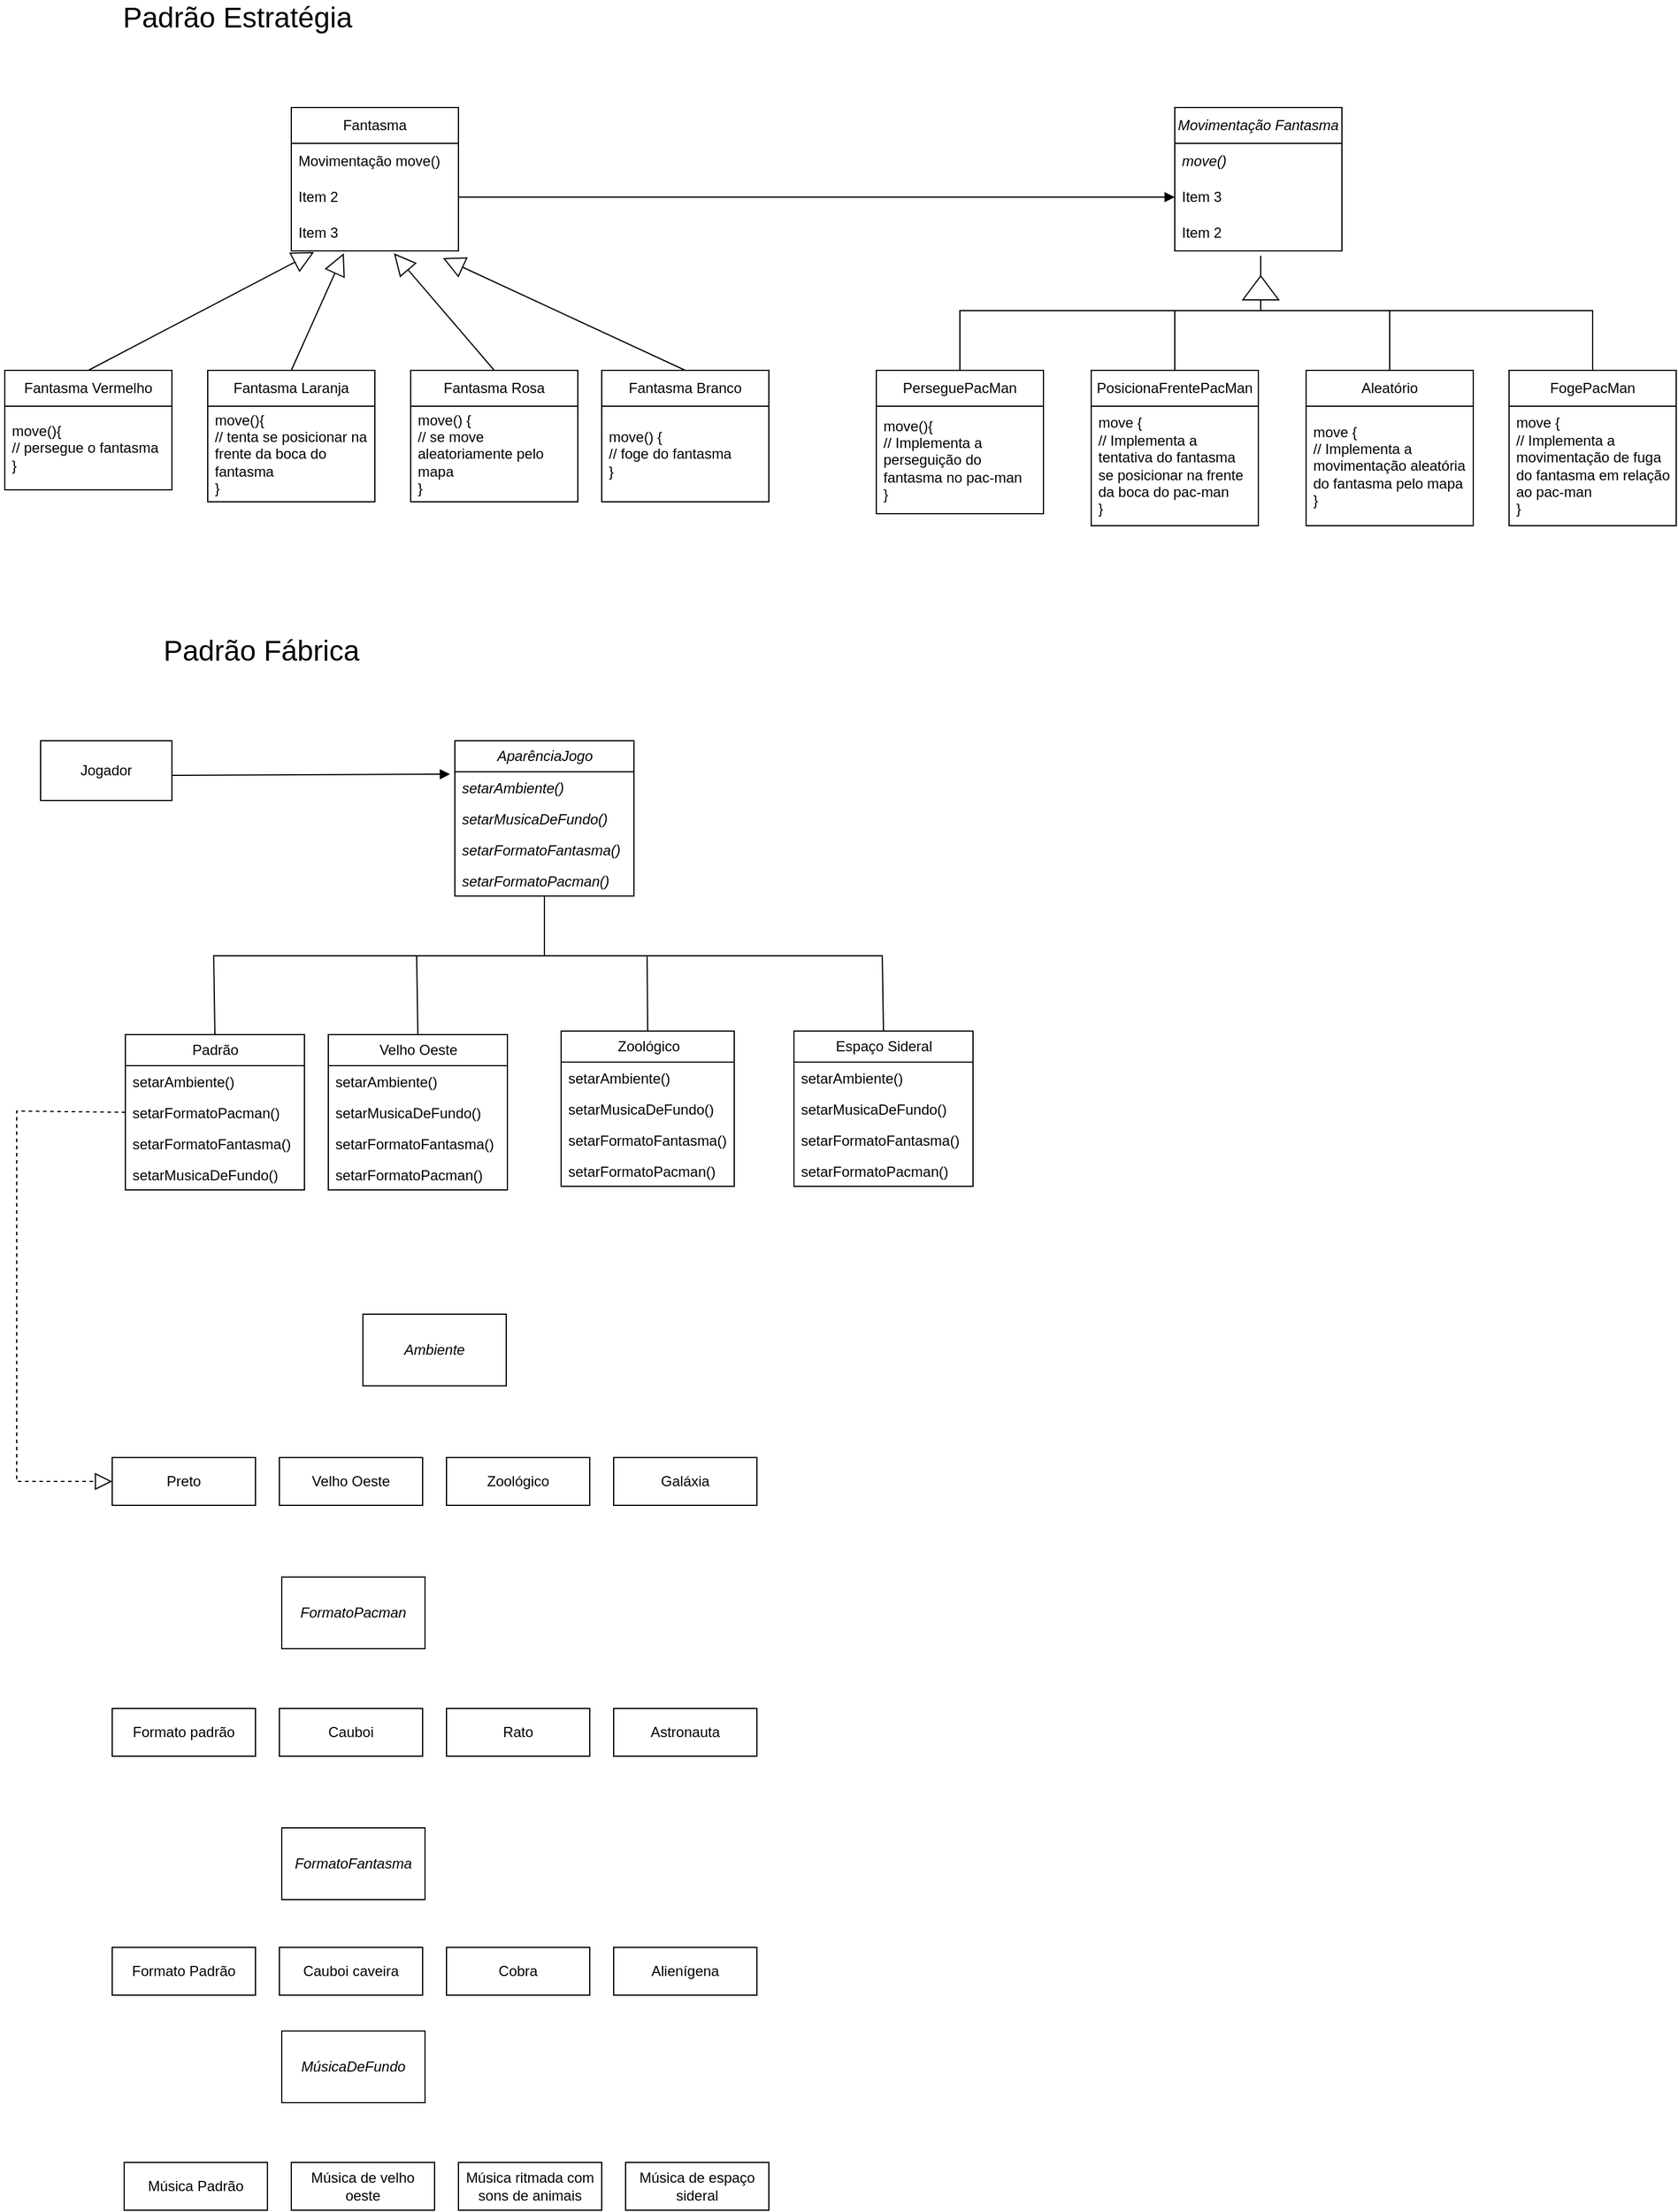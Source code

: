 <mxfile version="21.8.2" type="github">
  <diagram name="Page-1" id="leCUkOZR9ksM7nFm31TO">
    <mxGraphModel dx="1434" dy="782" grid="1" gridSize="10" guides="1" tooltips="1" connect="1" arrows="1" fold="1" page="1" pageScale="1" pageWidth="850" pageHeight="1100" math="0" shadow="0">
      <root>
        <mxCell id="0" />
        <mxCell id="1" parent="0" />
        <mxCell id="iyJs9-_Ow2WB98Cz37nA-1" value="Fantasma" style="swimlane;fontStyle=0;childLayout=stackLayout;horizontal=1;startSize=30;horizontalStack=0;resizeParent=1;resizeParentMax=0;resizeLast=0;collapsible=1;marginBottom=0;whiteSpace=wrap;html=1;" vertex="1" parent="1">
          <mxGeometry x="280" y="110" width="140" height="120" as="geometry" />
        </mxCell>
        <mxCell id="iyJs9-_Ow2WB98Cz37nA-2" value="Movimentação move()" style="text;strokeColor=none;fillColor=none;align=left;verticalAlign=middle;spacingLeft=4;spacingRight=4;overflow=hidden;points=[[0,0.5],[1,0.5]];portConstraint=eastwest;rotatable=0;whiteSpace=wrap;html=1;" vertex="1" parent="iyJs9-_Ow2WB98Cz37nA-1">
          <mxGeometry y="30" width="140" height="30" as="geometry" />
        </mxCell>
        <mxCell id="iyJs9-_Ow2WB98Cz37nA-3" value="Item 2" style="text;strokeColor=none;fillColor=none;align=left;verticalAlign=middle;spacingLeft=4;spacingRight=4;overflow=hidden;points=[[0,0.5],[1,0.5]];portConstraint=eastwest;rotatable=0;whiteSpace=wrap;html=1;" vertex="1" parent="iyJs9-_Ow2WB98Cz37nA-1">
          <mxGeometry y="60" width="140" height="30" as="geometry" />
        </mxCell>
        <mxCell id="iyJs9-_Ow2WB98Cz37nA-4" value="Item 3" style="text;strokeColor=none;fillColor=none;align=left;verticalAlign=middle;spacingLeft=4;spacingRight=4;overflow=hidden;points=[[0,0.5],[1,0.5]];portConstraint=eastwest;rotatable=0;whiteSpace=wrap;html=1;" vertex="1" parent="iyJs9-_Ow2WB98Cz37nA-1">
          <mxGeometry y="90" width="140" height="30" as="geometry" />
        </mxCell>
        <mxCell id="iyJs9-_Ow2WB98Cz37nA-5" value="Fantasma Vermelho" style="swimlane;fontStyle=0;childLayout=stackLayout;horizontal=1;startSize=30;horizontalStack=0;resizeParent=1;resizeParentMax=0;resizeLast=0;collapsible=1;marginBottom=0;whiteSpace=wrap;html=1;" vertex="1" parent="1">
          <mxGeometry x="40" y="330" width="140" height="100" as="geometry" />
        </mxCell>
        <mxCell id="iyJs9-_Ow2WB98Cz37nA-6" value="move(){&lt;br&gt;// persegue o fantasma&lt;br&gt;}" style="text;strokeColor=none;fillColor=none;align=left;verticalAlign=middle;spacingLeft=4;spacingRight=4;overflow=hidden;points=[[0,0.5],[1,0.5]];portConstraint=eastwest;rotatable=0;whiteSpace=wrap;html=1;" vertex="1" parent="iyJs9-_Ow2WB98Cz37nA-5">
          <mxGeometry y="30" width="140" height="70" as="geometry" />
        </mxCell>
        <mxCell id="iyJs9-_Ow2WB98Cz37nA-9" value="Fantasma Laranja" style="swimlane;fontStyle=0;childLayout=stackLayout;horizontal=1;startSize=30;horizontalStack=0;resizeParent=1;resizeParentMax=0;resizeLast=0;collapsible=1;marginBottom=0;whiteSpace=wrap;html=1;" vertex="1" parent="1">
          <mxGeometry x="210" y="330" width="140" height="110" as="geometry" />
        </mxCell>
        <mxCell id="iyJs9-_Ow2WB98Cz37nA-10" value="move(){&lt;br&gt;// tenta se posicionar na frente da boca do fantasma&lt;br&gt;}" style="text;strokeColor=none;fillColor=none;align=left;verticalAlign=middle;spacingLeft=4;spacingRight=4;overflow=hidden;points=[[0,0.5],[1,0.5]];portConstraint=eastwest;rotatable=0;whiteSpace=wrap;html=1;" vertex="1" parent="iyJs9-_Ow2WB98Cz37nA-9">
          <mxGeometry y="30" width="140" height="80" as="geometry" />
        </mxCell>
        <mxCell id="iyJs9-_Ow2WB98Cz37nA-13" value="Fantasma Rosa" style="swimlane;fontStyle=0;childLayout=stackLayout;horizontal=1;startSize=30;horizontalStack=0;resizeParent=1;resizeParentMax=0;resizeLast=0;collapsible=1;marginBottom=0;whiteSpace=wrap;html=1;" vertex="1" parent="1">
          <mxGeometry x="380" y="330" width="140" height="110" as="geometry" />
        </mxCell>
        <mxCell id="iyJs9-_Ow2WB98Cz37nA-14" value="move() {&lt;br&gt;// se move aleatoriamente pelo mapa&lt;br&gt;}" style="text;strokeColor=none;fillColor=none;align=left;verticalAlign=middle;spacingLeft=4;spacingRight=4;overflow=hidden;points=[[0,0.5],[1,0.5]];portConstraint=eastwest;rotatable=0;whiteSpace=wrap;html=1;" vertex="1" parent="iyJs9-_Ow2WB98Cz37nA-13">
          <mxGeometry y="30" width="140" height="80" as="geometry" />
        </mxCell>
        <mxCell id="iyJs9-_Ow2WB98Cz37nA-17" value="Fantasma Branco" style="swimlane;fontStyle=0;childLayout=stackLayout;horizontal=1;startSize=30;horizontalStack=0;resizeParent=1;resizeParentMax=0;resizeLast=0;collapsible=1;marginBottom=0;whiteSpace=wrap;html=1;" vertex="1" parent="1">
          <mxGeometry x="540" y="330" width="140" height="110" as="geometry" />
        </mxCell>
        <mxCell id="iyJs9-_Ow2WB98Cz37nA-18" value="move() {&lt;br&gt;// foge do fantasma&lt;br&gt;}" style="text;strokeColor=none;fillColor=none;align=left;verticalAlign=middle;spacingLeft=4;spacingRight=4;overflow=hidden;points=[[0,0.5],[1,0.5]];portConstraint=eastwest;rotatable=0;whiteSpace=wrap;html=1;" vertex="1" parent="iyJs9-_Ow2WB98Cz37nA-17">
          <mxGeometry y="30" width="140" height="80" as="geometry" />
        </mxCell>
        <mxCell id="iyJs9-_Ow2WB98Cz37nA-21" value="&lt;i&gt;Movimentação Fantasma&lt;/i&gt;" style="swimlane;fontStyle=0;childLayout=stackLayout;horizontal=1;startSize=30;horizontalStack=0;resizeParent=1;resizeParentMax=0;resizeLast=0;collapsible=1;marginBottom=0;whiteSpace=wrap;html=1;" vertex="1" parent="1">
          <mxGeometry x="1020" y="110" width="140" height="120" as="geometry" />
        </mxCell>
        <mxCell id="iyJs9-_Ow2WB98Cz37nA-22" value="&lt;i&gt;move()&lt;/i&gt;" style="text;strokeColor=none;fillColor=none;align=left;verticalAlign=middle;spacingLeft=4;spacingRight=4;overflow=hidden;points=[[0,0.5],[1,0.5]];portConstraint=eastwest;rotatable=0;whiteSpace=wrap;html=1;" vertex="1" parent="iyJs9-_Ow2WB98Cz37nA-21">
          <mxGeometry y="30" width="140" height="30" as="geometry" />
        </mxCell>
        <mxCell id="iyJs9-_Ow2WB98Cz37nA-24" value="Item 3" style="text;strokeColor=none;fillColor=none;align=left;verticalAlign=middle;spacingLeft=4;spacingRight=4;overflow=hidden;points=[[0,0.5],[1,0.5]];portConstraint=eastwest;rotatable=0;whiteSpace=wrap;html=1;" vertex="1" parent="iyJs9-_Ow2WB98Cz37nA-21">
          <mxGeometry y="60" width="140" height="30" as="geometry" />
        </mxCell>
        <mxCell id="iyJs9-_Ow2WB98Cz37nA-23" value="Item 2" style="text;strokeColor=none;fillColor=none;align=left;verticalAlign=middle;spacingLeft=4;spacingRight=4;overflow=hidden;points=[[0,0.5],[1,0.5]];portConstraint=eastwest;rotatable=0;whiteSpace=wrap;html=1;" vertex="1" parent="iyJs9-_Ow2WB98Cz37nA-21">
          <mxGeometry y="90" width="140" height="30" as="geometry" />
        </mxCell>
        <mxCell id="iyJs9-_Ow2WB98Cz37nA-25" value="PerseguePacMan" style="swimlane;fontStyle=0;childLayout=stackLayout;horizontal=1;startSize=30;horizontalStack=0;resizeParent=1;resizeParentMax=0;resizeLast=0;collapsible=1;marginBottom=0;whiteSpace=wrap;html=1;" vertex="1" parent="1">
          <mxGeometry x="770" y="330" width="140" height="120" as="geometry" />
        </mxCell>
        <mxCell id="iyJs9-_Ow2WB98Cz37nA-26" value="move(){&lt;br&gt;// Implementa a perseguição do fantasma no pac-man&lt;br&gt;}" style="text;strokeColor=none;fillColor=none;align=left;verticalAlign=middle;spacingLeft=4;spacingRight=4;overflow=hidden;points=[[0,0.5],[1,0.5]];portConstraint=eastwest;rotatable=0;whiteSpace=wrap;html=1;" vertex="1" parent="iyJs9-_Ow2WB98Cz37nA-25">
          <mxGeometry y="30" width="140" height="90" as="geometry" />
        </mxCell>
        <mxCell id="iyJs9-_Ow2WB98Cz37nA-29" value="PosicionaFrentePacMan" style="swimlane;fontStyle=0;childLayout=stackLayout;horizontal=1;startSize=30;horizontalStack=0;resizeParent=1;resizeParentMax=0;resizeLast=0;collapsible=1;marginBottom=0;whiteSpace=wrap;html=1;" vertex="1" parent="1">
          <mxGeometry x="950" y="330" width="140" height="130" as="geometry" />
        </mxCell>
        <mxCell id="iyJs9-_Ow2WB98Cz37nA-30" value="move {&lt;br&gt;// Implementa a tentativa do fantasma se posicionar na frente da boca do pac-man&lt;br&gt;}" style="text;strokeColor=none;fillColor=none;align=left;verticalAlign=middle;spacingLeft=4;spacingRight=4;overflow=hidden;points=[[0,0.5],[1,0.5]];portConstraint=eastwest;rotatable=0;whiteSpace=wrap;html=1;" vertex="1" parent="iyJs9-_Ow2WB98Cz37nA-29">
          <mxGeometry y="30" width="140" height="100" as="geometry" />
        </mxCell>
        <mxCell id="iyJs9-_Ow2WB98Cz37nA-33" value="Aleatório" style="swimlane;fontStyle=0;childLayout=stackLayout;horizontal=1;startSize=30;horizontalStack=0;resizeParent=1;resizeParentMax=0;resizeLast=0;collapsible=1;marginBottom=0;whiteSpace=wrap;html=1;" vertex="1" parent="1">
          <mxGeometry x="1130" y="330" width="140" height="130" as="geometry" />
        </mxCell>
        <mxCell id="iyJs9-_Ow2WB98Cz37nA-34" value="move {&lt;br&gt;// Implementa a movimentação aleatória do fantasma pelo mapa&lt;br&gt;}" style="text;strokeColor=none;fillColor=none;align=left;verticalAlign=middle;spacingLeft=4;spacingRight=4;overflow=hidden;points=[[0,0.5],[1,0.5]];portConstraint=eastwest;rotatable=0;whiteSpace=wrap;html=1;" vertex="1" parent="iyJs9-_Ow2WB98Cz37nA-33">
          <mxGeometry y="30" width="140" height="100" as="geometry" />
        </mxCell>
        <mxCell id="iyJs9-_Ow2WB98Cz37nA-37" value="FogePacMan" style="swimlane;fontStyle=0;childLayout=stackLayout;horizontal=1;startSize=30;horizontalStack=0;resizeParent=1;resizeParentMax=0;resizeLast=0;collapsible=1;marginBottom=0;whiteSpace=wrap;html=1;" vertex="1" parent="1">
          <mxGeometry x="1300" y="330" width="140" height="130" as="geometry" />
        </mxCell>
        <mxCell id="iyJs9-_Ow2WB98Cz37nA-38" value="move {&lt;br&gt;// Implementa a movimentação de fuga do fantasma em relação ao pac-man&lt;br&gt;}" style="text;strokeColor=none;fillColor=none;align=left;verticalAlign=middle;spacingLeft=4;spacingRight=4;overflow=hidden;points=[[0,0.5],[1,0.5]];portConstraint=eastwest;rotatable=0;whiteSpace=wrap;html=1;" vertex="1" parent="iyJs9-_Ow2WB98Cz37nA-37">
          <mxGeometry y="30" width="140" height="100" as="geometry" />
        </mxCell>
        <mxCell id="iyJs9-_Ow2WB98Cz37nA-41" value="&lt;font style=&quot;font-size: 24px;&quot;&gt;Padrão Estratégia&lt;/font&gt;" style="text;html=1;strokeColor=none;fillColor=none;align=center;verticalAlign=middle;whiteSpace=wrap;rounded=0;" vertex="1" parent="1">
          <mxGeometry x="70" y="20" width="330" height="30" as="geometry" />
        </mxCell>
        <mxCell id="iyJs9-_Ow2WB98Cz37nA-42" value="&lt;font style=&quot;font-size: 24px;&quot;&gt;Padrão Fábrica&lt;/font&gt;" style="text;html=1;strokeColor=none;fillColor=none;align=center;verticalAlign=middle;whiteSpace=wrap;rounded=0;" vertex="1" parent="1">
          <mxGeometry x="90" y="550" width="330" height="30" as="geometry" />
        </mxCell>
        <mxCell id="iyJs9-_Ow2WB98Cz37nA-43" value="" style="endArrow=none;html=1;rounded=0;exitX=0.5;exitY=0;exitDx=0;exitDy=0;entryX=0.514;entryY=1.133;entryDx=0;entryDy=0;entryPerimeter=0;" edge="1" parent="1" source="iyJs9-_Ow2WB98Cz37nA-25" target="iyJs9-_Ow2WB98Cz37nA-23">
          <mxGeometry width="50" height="50" relative="1" as="geometry">
            <mxPoint x="690" y="410" as="sourcePoint" />
            <mxPoint x="740" y="360" as="targetPoint" />
            <Array as="points">
              <mxPoint x="840" y="280" />
              <mxPoint x="1092" y="280" />
            </Array>
          </mxGeometry>
        </mxCell>
        <mxCell id="iyJs9-_Ow2WB98Cz37nA-44" value="" style="triangle;whiteSpace=wrap;html=1;rotation=-90;" vertex="1" parent="1">
          <mxGeometry x="1082" y="246" width="20" height="30" as="geometry" />
        </mxCell>
        <mxCell id="iyJs9-_Ow2WB98Cz37nA-48" value="" style="endArrow=none;html=1;rounded=0;exitX=0.5;exitY=0;exitDx=0;exitDy=0;" edge="1" parent="1" source="iyJs9-_Ow2WB98Cz37nA-29">
          <mxGeometry width="50" height="50" relative="1" as="geometry">
            <mxPoint x="690" y="410" as="sourcePoint" />
            <mxPoint x="1020" y="280" as="targetPoint" />
          </mxGeometry>
        </mxCell>
        <mxCell id="iyJs9-_Ow2WB98Cz37nA-49" value="" style="endArrow=none;html=1;rounded=0;exitX=0.5;exitY=0;exitDx=0;exitDy=0;" edge="1" parent="1" source="iyJs9-_Ow2WB98Cz37nA-33">
          <mxGeometry width="50" height="50" relative="1" as="geometry">
            <mxPoint x="690" y="410" as="sourcePoint" />
            <mxPoint x="1090" y="280" as="targetPoint" />
            <Array as="points">
              <mxPoint x="1200" y="280" />
            </Array>
          </mxGeometry>
        </mxCell>
        <mxCell id="iyJs9-_Ow2WB98Cz37nA-50" value="" style="endArrow=none;html=1;rounded=0;entryX=0.5;entryY=0;entryDx=0;entryDy=0;" edge="1" parent="1" target="iyJs9-_Ow2WB98Cz37nA-37">
          <mxGeometry width="50" height="50" relative="1" as="geometry">
            <mxPoint x="1200" y="280" as="sourcePoint" />
            <mxPoint x="1320" y="260" as="targetPoint" />
            <Array as="points">
              <mxPoint x="1370" y="280" />
            </Array>
          </mxGeometry>
        </mxCell>
        <mxCell id="iyJs9-_Ow2WB98Cz37nA-51" value="" style="endArrow=block;endSize=16;endFill=0;html=1;rounded=0;exitX=0.5;exitY=0;exitDx=0;exitDy=0;entryX=0.136;entryY=1.033;entryDx=0;entryDy=0;entryPerimeter=0;" edge="1" parent="1" source="iyJs9-_Ow2WB98Cz37nA-5" target="iyJs9-_Ow2WB98Cz37nA-4">
          <mxGeometry width="160" relative="1" as="geometry">
            <mxPoint x="110" y="320" as="sourcePoint" />
            <mxPoint x="230" y="230" as="targetPoint" />
          </mxGeometry>
        </mxCell>
        <mxCell id="iyJs9-_Ow2WB98Cz37nA-52" value="" style="endArrow=block;endSize=16;endFill=0;html=1;rounded=0;exitX=0.5;exitY=0;exitDx=0;exitDy=0;entryX=0.314;entryY=1.067;entryDx=0;entryDy=0;entryPerimeter=0;" edge="1" parent="1" source="iyJs9-_Ow2WB98Cz37nA-9" target="iyJs9-_Ow2WB98Cz37nA-4">
          <mxGeometry width="160" relative="1" as="geometry">
            <mxPoint x="120" y="340" as="sourcePoint" />
            <mxPoint x="269" y="251" as="targetPoint" />
          </mxGeometry>
        </mxCell>
        <mxCell id="iyJs9-_Ow2WB98Cz37nA-53" value="" style="endArrow=block;endSize=16;endFill=0;html=1;rounded=0;exitX=0.5;exitY=0;exitDx=0;exitDy=0;entryX=0.614;entryY=1.067;entryDx=0;entryDy=0;entryPerimeter=0;" edge="1" parent="1" source="iyJs9-_Ow2WB98Cz37nA-13" target="iyJs9-_Ow2WB98Cz37nA-4">
          <mxGeometry width="160" relative="1" as="geometry">
            <mxPoint x="130" y="350" as="sourcePoint" />
            <mxPoint x="279" y="261" as="targetPoint" />
          </mxGeometry>
        </mxCell>
        <mxCell id="iyJs9-_Ow2WB98Cz37nA-54" value="" style="endArrow=block;endSize=16;endFill=0;html=1;rounded=0;exitX=0.5;exitY=0;exitDx=0;exitDy=0;entryX=0.907;entryY=1.2;entryDx=0;entryDy=0;entryPerimeter=0;" edge="1" parent="1" source="iyJs9-_Ow2WB98Cz37nA-17" target="iyJs9-_Ow2WB98Cz37nA-4">
          <mxGeometry width="160" relative="1" as="geometry">
            <mxPoint x="140" y="360" as="sourcePoint" />
            <mxPoint x="289" y="271" as="targetPoint" />
          </mxGeometry>
        </mxCell>
        <mxCell id="iyJs9-_Ow2WB98Cz37nA-55" value="" style="html=1;verticalAlign=bottom;endArrow=block;curved=0;rounded=0;exitX=1;exitY=0.5;exitDx=0;exitDy=0;entryX=0;entryY=0.5;entryDx=0;entryDy=0;" edge="1" parent="1" source="iyJs9-_Ow2WB98Cz37nA-3" target="iyJs9-_Ow2WB98Cz37nA-24">
          <mxGeometry width="80" relative="1" as="geometry">
            <mxPoint x="420" y="185" as="sourcePoint" />
            <mxPoint x="220" y="75" as="targetPoint" />
          </mxGeometry>
        </mxCell>
        <mxCell id="iyJs9-_Ow2WB98Cz37nA-56" value="Jogador" style="html=1;whiteSpace=wrap;" vertex="1" parent="1">
          <mxGeometry x="70" y="640" width="110" height="50" as="geometry" />
        </mxCell>
        <mxCell id="iyJs9-_Ow2WB98Cz37nA-85" value="&lt;i&gt;AparênciaJogo&lt;/i&gt;" style="swimlane;fontStyle=0;childLayout=stackLayout;horizontal=1;startSize=26;fillColor=none;horizontalStack=0;resizeParent=1;resizeParentMax=0;resizeLast=0;collapsible=1;marginBottom=0;html=1;" vertex="1" parent="1">
          <mxGeometry x="417" y="640" width="150" height="130" as="geometry" />
        </mxCell>
        <mxCell id="iyJs9-_Ow2WB98Cz37nA-142" value="&lt;i&gt;setarAmbiente()&lt;/i&gt;" style="text;strokeColor=none;fillColor=none;align=left;verticalAlign=top;spacingLeft=4;spacingRight=4;overflow=hidden;rotatable=0;points=[[0,0.5],[1,0.5]];portConstraint=eastwest;whiteSpace=wrap;html=1;" vertex="1" parent="iyJs9-_Ow2WB98Cz37nA-85">
          <mxGeometry y="26" width="150" height="26" as="geometry" />
        </mxCell>
        <mxCell id="iyJs9-_Ow2WB98Cz37nA-145" value="&lt;i&gt;setarMusicaDeFundo()&lt;/i&gt;" style="text;strokeColor=none;fillColor=none;align=left;verticalAlign=top;spacingLeft=4;spacingRight=4;overflow=hidden;rotatable=0;points=[[0,0.5],[1,0.5]];portConstraint=eastwest;whiteSpace=wrap;html=1;" vertex="1" parent="iyJs9-_Ow2WB98Cz37nA-85">
          <mxGeometry y="52" width="150" height="26" as="geometry" />
        </mxCell>
        <mxCell id="iyJs9-_Ow2WB98Cz37nA-144" value="&lt;i&gt;setarFormatoFantasma()&lt;/i&gt;" style="text;strokeColor=none;fillColor=none;align=left;verticalAlign=top;spacingLeft=4;spacingRight=4;overflow=hidden;rotatable=0;points=[[0,0.5],[1,0.5]];portConstraint=eastwest;whiteSpace=wrap;html=1;" vertex="1" parent="iyJs9-_Ow2WB98Cz37nA-85">
          <mxGeometry y="78" width="150" height="26" as="geometry" />
        </mxCell>
        <mxCell id="iyJs9-_Ow2WB98Cz37nA-143" value="&lt;i&gt;setarFormatoPacman()&lt;/i&gt;" style="text;strokeColor=none;fillColor=none;align=left;verticalAlign=top;spacingLeft=4;spacingRight=4;overflow=hidden;rotatable=0;points=[[0,0.5],[1,0.5]];portConstraint=eastwest;whiteSpace=wrap;html=1;" vertex="1" parent="iyJs9-_Ow2WB98Cz37nA-85">
          <mxGeometry y="104" width="150" height="26" as="geometry" />
        </mxCell>
        <mxCell id="iyJs9-_Ow2WB98Cz37nA-89" value="Velho Oeste" style="swimlane;fontStyle=0;childLayout=stackLayout;horizontal=1;startSize=26;fillColor=none;horizontalStack=0;resizeParent=1;resizeParentMax=0;resizeLast=0;collapsible=1;marginBottom=0;html=1;" vertex="1" parent="1">
          <mxGeometry x="311" y="886" width="150" height="130" as="geometry" />
        </mxCell>
        <mxCell id="iyJs9-_Ow2WB98Cz37nA-130" value="setarAmbiente()" style="text;strokeColor=none;fillColor=none;align=left;verticalAlign=top;spacingLeft=4;spacingRight=4;overflow=hidden;rotatable=0;points=[[0,0.5],[1,0.5]];portConstraint=eastwest;whiteSpace=wrap;html=1;" vertex="1" parent="iyJs9-_Ow2WB98Cz37nA-89">
          <mxGeometry y="26" width="150" height="26" as="geometry" />
        </mxCell>
        <mxCell id="iyJs9-_Ow2WB98Cz37nA-133" value="setarMusicaDeFundo()" style="text;strokeColor=none;fillColor=none;align=left;verticalAlign=top;spacingLeft=4;spacingRight=4;overflow=hidden;rotatable=0;points=[[0,0.5],[1,0.5]];portConstraint=eastwest;whiteSpace=wrap;html=1;" vertex="1" parent="iyJs9-_Ow2WB98Cz37nA-89">
          <mxGeometry y="52" width="150" height="26" as="geometry" />
        </mxCell>
        <mxCell id="iyJs9-_Ow2WB98Cz37nA-132" value="setarFormatoFantasma()" style="text;strokeColor=none;fillColor=none;align=left;verticalAlign=top;spacingLeft=4;spacingRight=4;overflow=hidden;rotatable=0;points=[[0,0.5],[1,0.5]];portConstraint=eastwest;whiteSpace=wrap;html=1;" vertex="1" parent="iyJs9-_Ow2WB98Cz37nA-89">
          <mxGeometry y="78" width="150" height="26" as="geometry" />
        </mxCell>
        <mxCell id="iyJs9-_Ow2WB98Cz37nA-131" value="setarFormatoPacman()" style="text;strokeColor=none;fillColor=none;align=left;verticalAlign=top;spacingLeft=4;spacingRight=4;overflow=hidden;rotatable=0;points=[[0,0.5],[1,0.5]];portConstraint=eastwest;whiteSpace=wrap;html=1;" vertex="1" parent="iyJs9-_Ow2WB98Cz37nA-89">
          <mxGeometry y="104" width="150" height="26" as="geometry" />
        </mxCell>
        <mxCell id="iyJs9-_Ow2WB98Cz37nA-93" value="Zoológico" style="swimlane;fontStyle=0;childLayout=stackLayout;horizontal=1;startSize=26;fillColor=none;horizontalStack=0;resizeParent=1;resizeParentMax=0;resizeLast=0;collapsible=1;marginBottom=0;html=1;" vertex="1" parent="1">
          <mxGeometry x="506" y="883" width="145" height="130" as="geometry" />
        </mxCell>
        <mxCell id="iyJs9-_Ow2WB98Cz37nA-134" value="setarAmbiente()" style="text;strokeColor=none;fillColor=none;align=left;verticalAlign=top;spacingLeft=4;spacingRight=4;overflow=hidden;rotatable=0;points=[[0,0.5],[1,0.5]];portConstraint=eastwest;whiteSpace=wrap;html=1;" vertex="1" parent="iyJs9-_Ow2WB98Cz37nA-93">
          <mxGeometry y="26" width="145" height="26" as="geometry" />
        </mxCell>
        <mxCell id="iyJs9-_Ow2WB98Cz37nA-137" value="setarMusicaDeFundo()" style="text;strokeColor=none;fillColor=none;align=left;verticalAlign=top;spacingLeft=4;spacingRight=4;overflow=hidden;rotatable=0;points=[[0,0.5],[1,0.5]];portConstraint=eastwest;whiteSpace=wrap;html=1;" vertex="1" parent="iyJs9-_Ow2WB98Cz37nA-93">
          <mxGeometry y="52" width="145" height="26" as="geometry" />
        </mxCell>
        <mxCell id="iyJs9-_Ow2WB98Cz37nA-136" value="setarFormatoFantasma()" style="text;strokeColor=none;fillColor=none;align=left;verticalAlign=top;spacingLeft=4;spacingRight=4;overflow=hidden;rotatable=0;points=[[0,0.5],[1,0.5]];portConstraint=eastwest;whiteSpace=wrap;html=1;" vertex="1" parent="iyJs9-_Ow2WB98Cz37nA-93">
          <mxGeometry y="78" width="145" height="26" as="geometry" />
        </mxCell>
        <mxCell id="iyJs9-_Ow2WB98Cz37nA-135" value="setarFormatoPacman()" style="text;strokeColor=none;fillColor=none;align=left;verticalAlign=top;spacingLeft=4;spacingRight=4;overflow=hidden;rotatable=0;points=[[0,0.5],[1,0.5]];portConstraint=eastwest;whiteSpace=wrap;html=1;" vertex="1" parent="iyJs9-_Ow2WB98Cz37nA-93">
          <mxGeometry y="104" width="145" height="26" as="geometry" />
        </mxCell>
        <mxCell id="iyJs9-_Ow2WB98Cz37nA-97" value="Espaço Sideral" style="swimlane;fontStyle=0;childLayout=stackLayout;horizontal=1;startSize=26;fillColor=none;horizontalStack=0;resizeParent=1;resizeParentMax=0;resizeLast=0;collapsible=1;marginBottom=0;html=1;" vertex="1" parent="1">
          <mxGeometry x="701" y="883" width="150" height="130" as="geometry" />
        </mxCell>
        <mxCell id="iyJs9-_Ow2WB98Cz37nA-138" value="setarAmbiente()" style="text;strokeColor=none;fillColor=none;align=left;verticalAlign=top;spacingLeft=4;spacingRight=4;overflow=hidden;rotatable=0;points=[[0,0.5],[1,0.5]];portConstraint=eastwest;whiteSpace=wrap;html=1;" vertex="1" parent="iyJs9-_Ow2WB98Cz37nA-97">
          <mxGeometry y="26" width="150" height="26" as="geometry" />
        </mxCell>
        <mxCell id="iyJs9-_Ow2WB98Cz37nA-141" value="setarMusicaDeFundo()" style="text;strokeColor=none;fillColor=none;align=left;verticalAlign=top;spacingLeft=4;spacingRight=4;overflow=hidden;rotatable=0;points=[[0,0.5],[1,0.5]];portConstraint=eastwest;whiteSpace=wrap;html=1;" vertex="1" parent="iyJs9-_Ow2WB98Cz37nA-97">
          <mxGeometry y="52" width="150" height="26" as="geometry" />
        </mxCell>
        <mxCell id="iyJs9-_Ow2WB98Cz37nA-140" value="setarFormatoFantasma()" style="text;strokeColor=none;fillColor=none;align=left;verticalAlign=top;spacingLeft=4;spacingRight=4;overflow=hidden;rotatable=0;points=[[0,0.5],[1,0.5]];portConstraint=eastwest;whiteSpace=wrap;html=1;" vertex="1" parent="iyJs9-_Ow2WB98Cz37nA-97">
          <mxGeometry y="78" width="150" height="26" as="geometry" />
        </mxCell>
        <mxCell id="iyJs9-_Ow2WB98Cz37nA-139" value="setarFormatoPacman()" style="text;strokeColor=none;fillColor=none;align=left;verticalAlign=top;spacingLeft=4;spacingRight=4;overflow=hidden;rotatable=0;points=[[0,0.5],[1,0.5]];portConstraint=eastwest;whiteSpace=wrap;html=1;" vertex="1" parent="iyJs9-_Ow2WB98Cz37nA-97">
          <mxGeometry y="104" width="150" height="26" as="geometry" />
        </mxCell>
        <UserObject label="&lt;i&gt;Ambiente&lt;/i&gt;" treeRoot="1" id="iyJs9-_Ow2WB98Cz37nA-105">
          <mxCell style="whiteSpace=wrap;html=1;align=center;treeFolding=1;treeMoving=1;newEdgeStyle={&quot;edgeStyle&quot;:&quot;elbowEdgeStyle&quot;,&quot;startArrow&quot;:&quot;none&quot;,&quot;endArrow&quot;:&quot;none&quot;};" vertex="1" parent="1">
            <mxGeometry x="340" y="1120" width="120" height="60" as="geometry" />
          </mxCell>
        </UserObject>
        <UserObject label="&lt;i&gt;FormatoPacman&lt;/i&gt;" treeRoot="1" id="iyJs9-_Ow2WB98Cz37nA-106">
          <mxCell style="whiteSpace=wrap;html=1;align=center;treeFolding=1;treeMoving=1;newEdgeStyle={&quot;edgeStyle&quot;:&quot;elbowEdgeStyle&quot;,&quot;startArrow&quot;:&quot;none&quot;,&quot;endArrow&quot;:&quot;none&quot;};" vertex="1" parent="1">
            <mxGeometry x="272" y="1340" width="120" height="60" as="geometry" />
          </mxCell>
        </UserObject>
        <UserObject label="&lt;i&gt;MúsicaDeFundo&lt;/i&gt;" treeRoot="1" id="iyJs9-_Ow2WB98Cz37nA-107">
          <mxCell style="whiteSpace=wrap;html=1;align=center;treeFolding=1;treeMoving=1;newEdgeStyle={&quot;edgeStyle&quot;:&quot;elbowEdgeStyle&quot;,&quot;startArrow&quot;:&quot;none&quot;,&quot;endArrow&quot;:&quot;none&quot;};" vertex="1" parent="1">
            <mxGeometry x="272" y="1720" width="120" height="60" as="geometry" />
          </mxCell>
        </UserObject>
        <UserObject label="&lt;i&gt;FormatoFantasma&lt;/i&gt;" treeRoot="1" id="iyJs9-_Ow2WB98Cz37nA-108">
          <mxCell style="whiteSpace=wrap;html=1;align=center;treeFolding=1;treeMoving=1;newEdgeStyle={&quot;edgeStyle&quot;:&quot;elbowEdgeStyle&quot;,&quot;startArrow&quot;:&quot;none&quot;,&quot;endArrow&quot;:&quot;none&quot;};" vertex="1" parent="1">
            <mxGeometry x="272" y="1550" width="120" height="60" as="geometry" />
          </mxCell>
        </UserObject>
        <mxCell id="iyJs9-_Ow2WB98Cz37nA-109" value="Padrão" style="swimlane;fontStyle=0;childLayout=stackLayout;horizontal=1;startSize=26;fillColor=none;horizontalStack=0;resizeParent=1;resizeParentMax=0;resizeLast=0;collapsible=1;marginBottom=0;html=1;" vertex="1" parent="1">
          <mxGeometry x="141" y="886" width="150" height="130" as="geometry" />
        </mxCell>
        <mxCell id="iyJs9-_Ow2WB98Cz37nA-110" value="setarAmbiente()" style="text;strokeColor=none;fillColor=none;align=left;verticalAlign=top;spacingLeft=4;spacingRight=4;overflow=hidden;rotatable=0;points=[[0,0.5],[1,0.5]];portConstraint=eastwest;whiteSpace=wrap;html=1;" vertex="1" parent="iyJs9-_Ow2WB98Cz37nA-109">
          <mxGeometry y="26" width="150" height="26" as="geometry" />
        </mxCell>
        <mxCell id="iyJs9-_Ow2WB98Cz37nA-111" value="setarFormatoPacman()" style="text;strokeColor=none;fillColor=none;align=left;verticalAlign=top;spacingLeft=4;spacingRight=4;overflow=hidden;rotatable=0;points=[[0,0.5],[1,0.5]];portConstraint=eastwest;whiteSpace=wrap;html=1;" vertex="1" parent="iyJs9-_Ow2WB98Cz37nA-109">
          <mxGeometry y="52" width="150" height="26" as="geometry" />
        </mxCell>
        <mxCell id="iyJs9-_Ow2WB98Cz37nA-112" value="setarFormatoFantasma()" style="text;strokeColor=none;fillColor=none;align=left;verticalAlign=top;spacingLeft=4;spacingRight=4;overflow=hidden;rotatable=0;points=[[0,0.5],[1,0.5]];portConstraint=eastwest;whiteSpace=wrap;html=1;" vertex="1" parent="iyJs9-_Ow2WB98Cz37nA-109">
          <mxGeometry y="78" width="150" height="26" as="geometry" />
        </mxCell>
        <mxCell id="iyJs9-_Ow2WB98Cz37nA-129" value="setarMusicaDeFundo()" style="text;strokeColor=none;fillColor=none;align=left;verticalAlign=top;spacingLeft=4;spacingRight=4;overflow=hidden;rotatable=0;points=[[0,0.5],[1,0.5]];portConstraint=eastwest;whiteSpace=wrap;html=1;" vertex="1" parent="iyJs9-_Ow2WB98Cz37nA-109">
          <mxGeometry y="104" width="150" height="26" as="geometry" />
        </mxCell>
        <UserObject label="Preto" treeRoot="1" id="iyJs9-_Ow2WB98Cz37nA-113">
          <mxCell style="whiteSpace=wrap;html=1;align=center;treeFolding=1;treeMoving=1;newEdgeStyle={&quot;edgeStyle&quot;:&quot;elbowEdgeStyle&quot;,&quot;startArrow&quot;:&quot;none&quot;,&quot;endArrow&quot;:&quot;none&quot;};" vertex="1" parent="1">
            <mxGeometry x="130" y="1240" width="120" height="40" as="geometry" />
          </mxCell>
        </UserObject>
        <UserObject label="Velho Oeste" treeRoot="1" id="iyJs9-_Ow2WB98Cz37nA-114">
          <mxCell style="whiteSpace=wrap;html=1;align=center;treeFolding=1;treeMoving=1;newEdgeStyle={&quot;edgeStyle&quot;:&quot;elbowEdgeStyle&quot;,&quot;startArrow&quot;:&quot;none&quot;,&quot;endArrow&quot;:&quot;none&quot;};" vertex="1" parent="1">
            <mxGeometry x="270" y="1240" width="120" height="40" as="geometry" />
          </mxCell>
        </UserObject>
        <UserObject label="Zoológico" treeRoot="1" id="iyJs9-_Ow2WB98Cz37nA-115">
          <mxCell style="whiteSpace=wrap;html=1;align=center;treeFolding=1;treeMoving=1;newEdgeStyle={&quot;edgeStyle&quot;:&quot;elbowEdgeStyle&quot;,&quot;startArrow&quot;:&quot;none&quot;,&quot;endArrow&quot;:&quot;none&quot;};" vertex="1" parent="1">
            <mxGeometry x="410" y="1240" width="120" height="40" as="geometry" />
          </mxCell>
        </UserObject>
        <UserObject label="Galáxia" treeRoot="1" id="iyJs9-_Ow2WB98Cz37nA-116">
          <mxCell style="whiteSpace=wrap;html=1;align=center;treeFolding=1;treeMoving=1;newEdgeStyle={&quot;edgeStyle&quot;:&quot;elbowEdgeStyle&quot;,&quot;startArrow&quot;:&quot;none&quot;,&quot;endArrow&quot;:&quot;none&quot;};" vertex="1" parent="1">
            <mxGeometry x="550" y="1240" width="120" height="40" as="geometry" />
          </mxCell>
        </UserObject>
        <UserObject label="Formato padrão" treeRoot="1" id="iyJs9-_Ow2WB98Cz37nA-117">
          <mxCell style="whiteSpace=wrap;html=1;align=center;treeFolding=1;treeMoving=1;newEdgeStyle={&quot;edgeStyle&quot;:&quot;elbowEdgeStyle&quot;,&quot;startArrow&quot;:&quot;none&quot;,&quot;endArrow&quot;:&quot;none&quot;};" vertex="1" parent="1">
            <mxGeometry x="130" y="1450" width="120" height="40" as="geometry" />
          </mxCell>
        </UserObject>
        <UserObject label="Cauboi" treeRoot="1" id="iyJs9-_Ow2WB98Cz37nA-118">
          <mxCell style="whiteSpace=wrap;html=1;align=center;treeFolding=1;treeMoving=1;newEdgeStyle={&quot;edgeStyle&quot;:&quot;elbowEdgeStyle&quot;,&quot;startArrow&quot;:&quot;none&quot;,&quot;endArrow&quot;:&quot;none&quot;};" vertex="1" parent="1">
            <mxGeometry x="270" y="1450" width="120" height="40" as="geometry" />
          </mxCell>
        </UserObject>
        <UserObject label="Rato" treeRoot="1" id="iyJs9-_Ow2WB98Cz37nA-119">
          <mxCell style="whiteSpace=wrap;html=1;align=center;treeFolding=1;treeMoving=1;newEdgeStyle={&quot;edgeStyle&quot;:&quot;elbowEdgeStyle&quot;,&quot;startArrow&quot;:&quot;none&quot;,&quot;endArrow&quot;:&quot;none&quot;};" vertex="1" parent="1">
            <mxGeometry x="410" y="1450" width="120" height="40" as="geometry" />
          </mxCell>
        </UserObject>
        <UserObject label="Astronauta" treeRoot="1" id="iyJs9-_Ow2WB98Cz37nA-120">
          <mxCell style="whiteSpace=wrap;html=1;align=center;treeFolding=1;treeMoving=1;newEdgeStyle={&quot;edgeStyle&quot;:&quot;elbowEdgeStyle&quot;,&quot;startArrow&quot;:&quot;none&quot;,&quot;endArrow&quot;:&quot;none&quot;};" vertex="1" parent="1">
            <mxGeometry x="550" y="1450" width="120" height="40" as="geometry" />
          </mxCell>
        </UserObject>
        <UserObject label="Formato Padrão" treeRoot="1" id="iyJs9-_Ow2WB98Cz37nA-121">
          <mxCell style="whiteSpace=wrap;html=1;align=center;treeFolding=1;treeMoving=1;newEdgeStyle={&quot;edgeStyle&quot;:&quot;elbowEdgeStyle&quot;,&quot;startArrow&quot;:&quot;none&quot;,&quot;endArrow&quot;:&quot;none&quot;};" vertex="1" parent="1">
            <mxGeometry x="130" y="1650" width="120" height="40" as="geometry" />
          </mxCell>
        </UserObject>
        <UserObject label="Cauboi caveira" treeRoot="1" id="iyJs9-_Ow2WB98Cz37nA-122">
          <mxCell style="whiteSpace=wrap;html=1;align=center;treeFolding=1;treeMoving=1;newEdgeStyle={&quot;edgeStyle&quot;:&quot;elbowEdgeStyle&quot;,&quot;startArrow&quot;:&quot;none&quot;,&quot;endArrow&quot;:&quot;none&quot;};" vertex="1" parent="1">
            <mxGeometry x="270" y="1650" width="120" height="40" as="geometry" />
          </mxCell>
        </UserObject>
        <UserObject label="Cobra" treeRoot="1" id="iyJs9-_Ow2WB98Cz37nA-123">
          <mxCell style="whiteSpace=wrap;html=1;align=center;treeFolding=1;treeMoving=1;newEdgeStyle={&quot;edgeStyle&quot;:&quot;elbowEdgeStyle&quot;,&quot;startArrow&quot;:&quot;none&quot;,&quot;endArrow&quot;:&quot;none&quot;};" vertex="1" parent="1">
            <mxGeometry x="410" y="1650" width="120" height="40" as="geometry" />
          </mxCell>
        </UserObject>
        <UserObject label="Alienígena" treeRoot="1" id="iyJs9-_Ow2WB98Cz37nA-124">
          <mxCell style="whiteSpace=wrap;html=1;align=center;treeFolding=1;treeMoving=1;newEdgeStyle={&quot;edgeStyle&quot;:&quot;elbowEdgeStyle&quot;,&quot;startArrow&quot;:&quot;none&quot;,&quot;endArrow&quot;:&quot;none&quot;};" vertex="1" parent="1">
            <mxGeometry x="550" y="1650" width="120" height="40" as="geometry" />
          </mxCell>
        </UserObject>
        <UserObject label="Música Padrão" treeRoot="1" id="iyJs9-_Ow2WB98Cz37nA-125">
          <mxCell style="whiteSpace=wrap;html=1;align=center;treeFolding=1;treeMoving=1;newEdgeStyle={&quot;edgeStyle&quot;:&quot;elbowEdgeStyle&quot;,&quot;startArrow&quot;:&quot;none&quot;,&quot;endArrow&quot;:&quot;none&quot;};" vertex="1" parent="1">
            <mxGeometry x="140" y="1830" width="120" height="40" as="geometry" />
          </mxCell>
        </UserObject>
        <UserObject label="Música de velho oeste" treeRoot="1" id="iyJs9-_Ow2WB98Cz37nA-126">
          <mxCell style="whiteSpace=wrap;html=1;align=center;treeFolding=1;treeMoving=1;newEdgeStyle={&quot;edgeStyle&quot;:&quot;elbowEdgeStyle&quot;,&quot;startArrow&quot;:&quot;none&quot;,&quot;endArrow&quot;:&quot;none&quot;};" vertex="1" parent="1">
            <mxGeometry x="280" y="1830" width="120" height="40" as="geometry" />
          </mxCell>
        </UserObject>
        <UserObject label="Música ritmada com sons de animais" treeRoot="1" id="iyJs9-_Ow2WB98Cz37nA-127">
          <mxCell style="whiteSpace=wrap;html=1;align=center;treeFolding=1;treeMoving=1;newEdgeStyle={&quot;edgeStyle&quot;:&quot;elbowEdgeStyle&quot;,&quot;startArrow&quot;:&quot;none&quot;,&quot;endArrow&quot;:&quot;none&quot;};" vertex="1" parent="1">
            <mxGeometry x="420" y="1830" width="120" height="40" as="geometry" />
          </mxCell>
        </UserObject>
        <UserObject label="Música de espaço sideral" treeRoot="1" id="iyJs9-_Ow2WB98Cz37nA-128">
          <mxCell style="whiteSpace=wrap;html=1;align=center;treeFolding=1;treeMoving=1;newEdgeStyle={&quot;edgeStyle&quot;:&quot;elbowEdgeStyle&quot;,&quot;startArrow&quot;:&quot;none&quot;,&quot;endArrow&quot;:&quot;none&quot;};" vertex="1" parent="1">
            <mxGeometry x="560" y="1830" width="120" height="40" as="geometry" />
          </mxCell>
        </UserObject>
        <mxCell id="iyJs9-_Ow2WB98Cz37nA-147" value="" style="html=1;verticalAlign=bottom;endArrow=block;curved=0;rounded=0;exitX=1;exitY=0.5;exitDx=0;exitDy=0;entryX=-0.027;entryY=0.077;entryDx=0;entryDy=0;entryPerimeter=0;" edge="1" parent="1" target="iyJs9-_Ow2WB98Cz37nA-142">
          <mxGeometry width="80" relative="1" as="geometry">
            <mxPoint x="180" y="669" as="sourcePoint" />
            <mxPoint x="448.95" y="668.05" as="targetPoint" />
          </mxGeometry>
        </mxCell>
        <mxCell id="iyJs9-_Ow2WB98Cz37nA-149" value="" style="endArrow=none;html=1;rounded=0;exitX=0.5;exitY=0;exitDx=0;exitDy=0;" edge="1" parent="1" source="iyJs9-_Ow2WB98Cz37nA-109" target="iyJs9-_Ow2WB98Cz37nA-143">
          <mxGeometry width="50" height="50" relative="1" as="geometry">
            <mxPoint x="630" y="940" as="sourcePoint" />
            <mxPoint x="680" y="890" as="targetPoint" />
            <Array as="points">
              <mxPoint x="215" y="820" />
              <mxPoint x="492" y="820" />
            </Array>
          </mxGeometry>
        </mxCell>
        <mxCell id="iyJs9-_Ow2WB98Cz37nA-150" value="" style="endArrow=none;html=1;rounded=0;exitX=0.5;exitY=0;exitDx=0;exitDy=0;" edge="1" parent="1" source="iyJs9-_Ow2WB98Cz37nA-89">
          <mxGeometry width="50" height="50" relative="1" as="geometry">
            <mxPoint x="630" y="940" as="sourcePoint" />
            <mxPoint x="385" y="820" as="targetPoint" />
          </mxGeometry>
        </mxCell>
        <mxCell id="iyJs9-_Ow2WB98Cz37nA-151" value="" style="endArrow=none;html=1;rounded=0;entryX=0.5;entryY=0;entryDx=0;entryDy=0;" edge="1" parent="1" target="iyJs9-_Ow2WB98Cz37nA-93">
          <mxGeometry width="50" height="50" relative="1" as="geometry">
            <mxPoint x="490" y="820" as="sourcePoint" />
            <mxPoint x="680" y="890" as="targetPoint" />
            <Array as="points">
              <mxPoint x="578" y="820" />
            </Array>
          </mxGeometry>
        </mxCell>
        <mxCell id="iyJs9-_Ow2WB98Cz37nA-152" value="" style="endArrow=none;html=1;rounded=0;entryX=0.5;entryY=0;entryDx=0;entryDy=0;" edge="1" parent="1" target="iyJs9-_Ow2WB98Cz37nA-97">
          <mxGeometry width="50" height="50" relative="1" as="geometry">
            <mxPoint x="570" y="820" as="sourcePoint" />
            <mxPoint x="680" y="890" as="targetPoint" />
            <Array as="points">
              <mxPoint x="775" y="820" />
            </Array>
          </mxGeometry>
        </mxCell>
        <mxCell id="iyJs9-_Ow2WB98Cz37nA-155" value="" style="endArrow=block;dashed=1;endFill=0;endSize=12;html=1;rounded=0;exitX=0;exitY=0.5;exitDx=0;exitDy=0;entryX=0;entryY=0.5;entryDx=0;entryDy=0;" edge="1" parent="1" source="iyJs9-_Ow2WB98Cz37nA-111" target="iyJs9-_Ow2WB98Cz37nA-113">
          <mxGeometry width="160" relative="1" as="geometry">
            <mxPoint x="100" y="1000" as="sourcePoint" />
            <mxPoint x="50" y="1270" as="targetPoint" />
            <Array as="points">
              <mxPoint x="50" y="950" />
              <mxPoint x="50" y="1260" />
            </Array>
          </mxGeometry>
        </mxCell>
      </root>
    </mxGraphModel>
  </diagram>
</mxfile>
